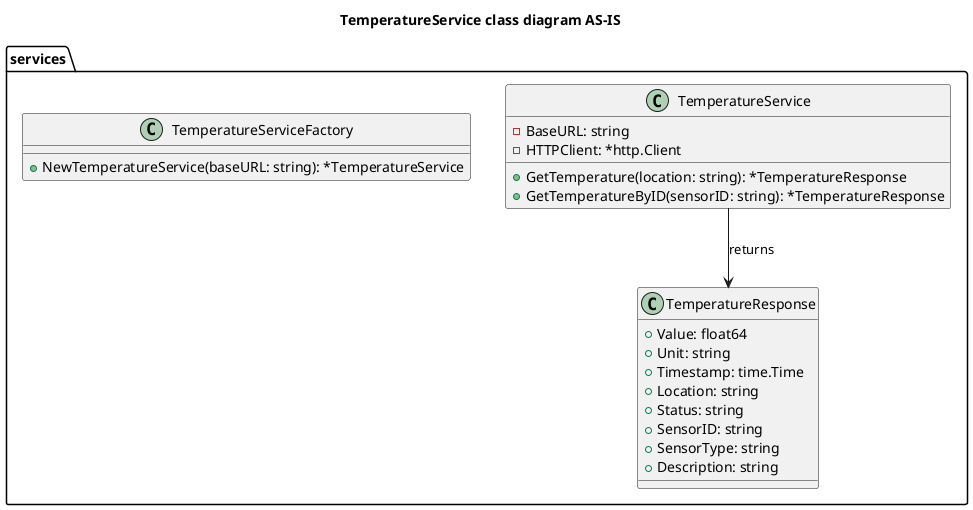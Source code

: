 @startuml

title TemperatureService class diagram AS-IS
top to bottom direction

package "services" {
  class TemperatureService {
    - BaseURL: string
    - HTTPClient: *http.Client
    + GetTemperature(location: string): *TemperatureResponse
    + GetTemperatureByID(sensorID: string): *TemperatureResponse
  }

  class TemperatureServiceFactory {
    + NewTemperatureService(baseURL: string): *TemperatureService
  }

  class TemperatureResponse {
    + Value: float64
    + Unit: string
    + Timestamp: time.Time
    + Location: string
    + Status: string
    + SensorID: string
    + SensorType: string
    + Description: string
  }
}

services.TemperatureService --> services.TemperatureResponse : returns

@enduml
